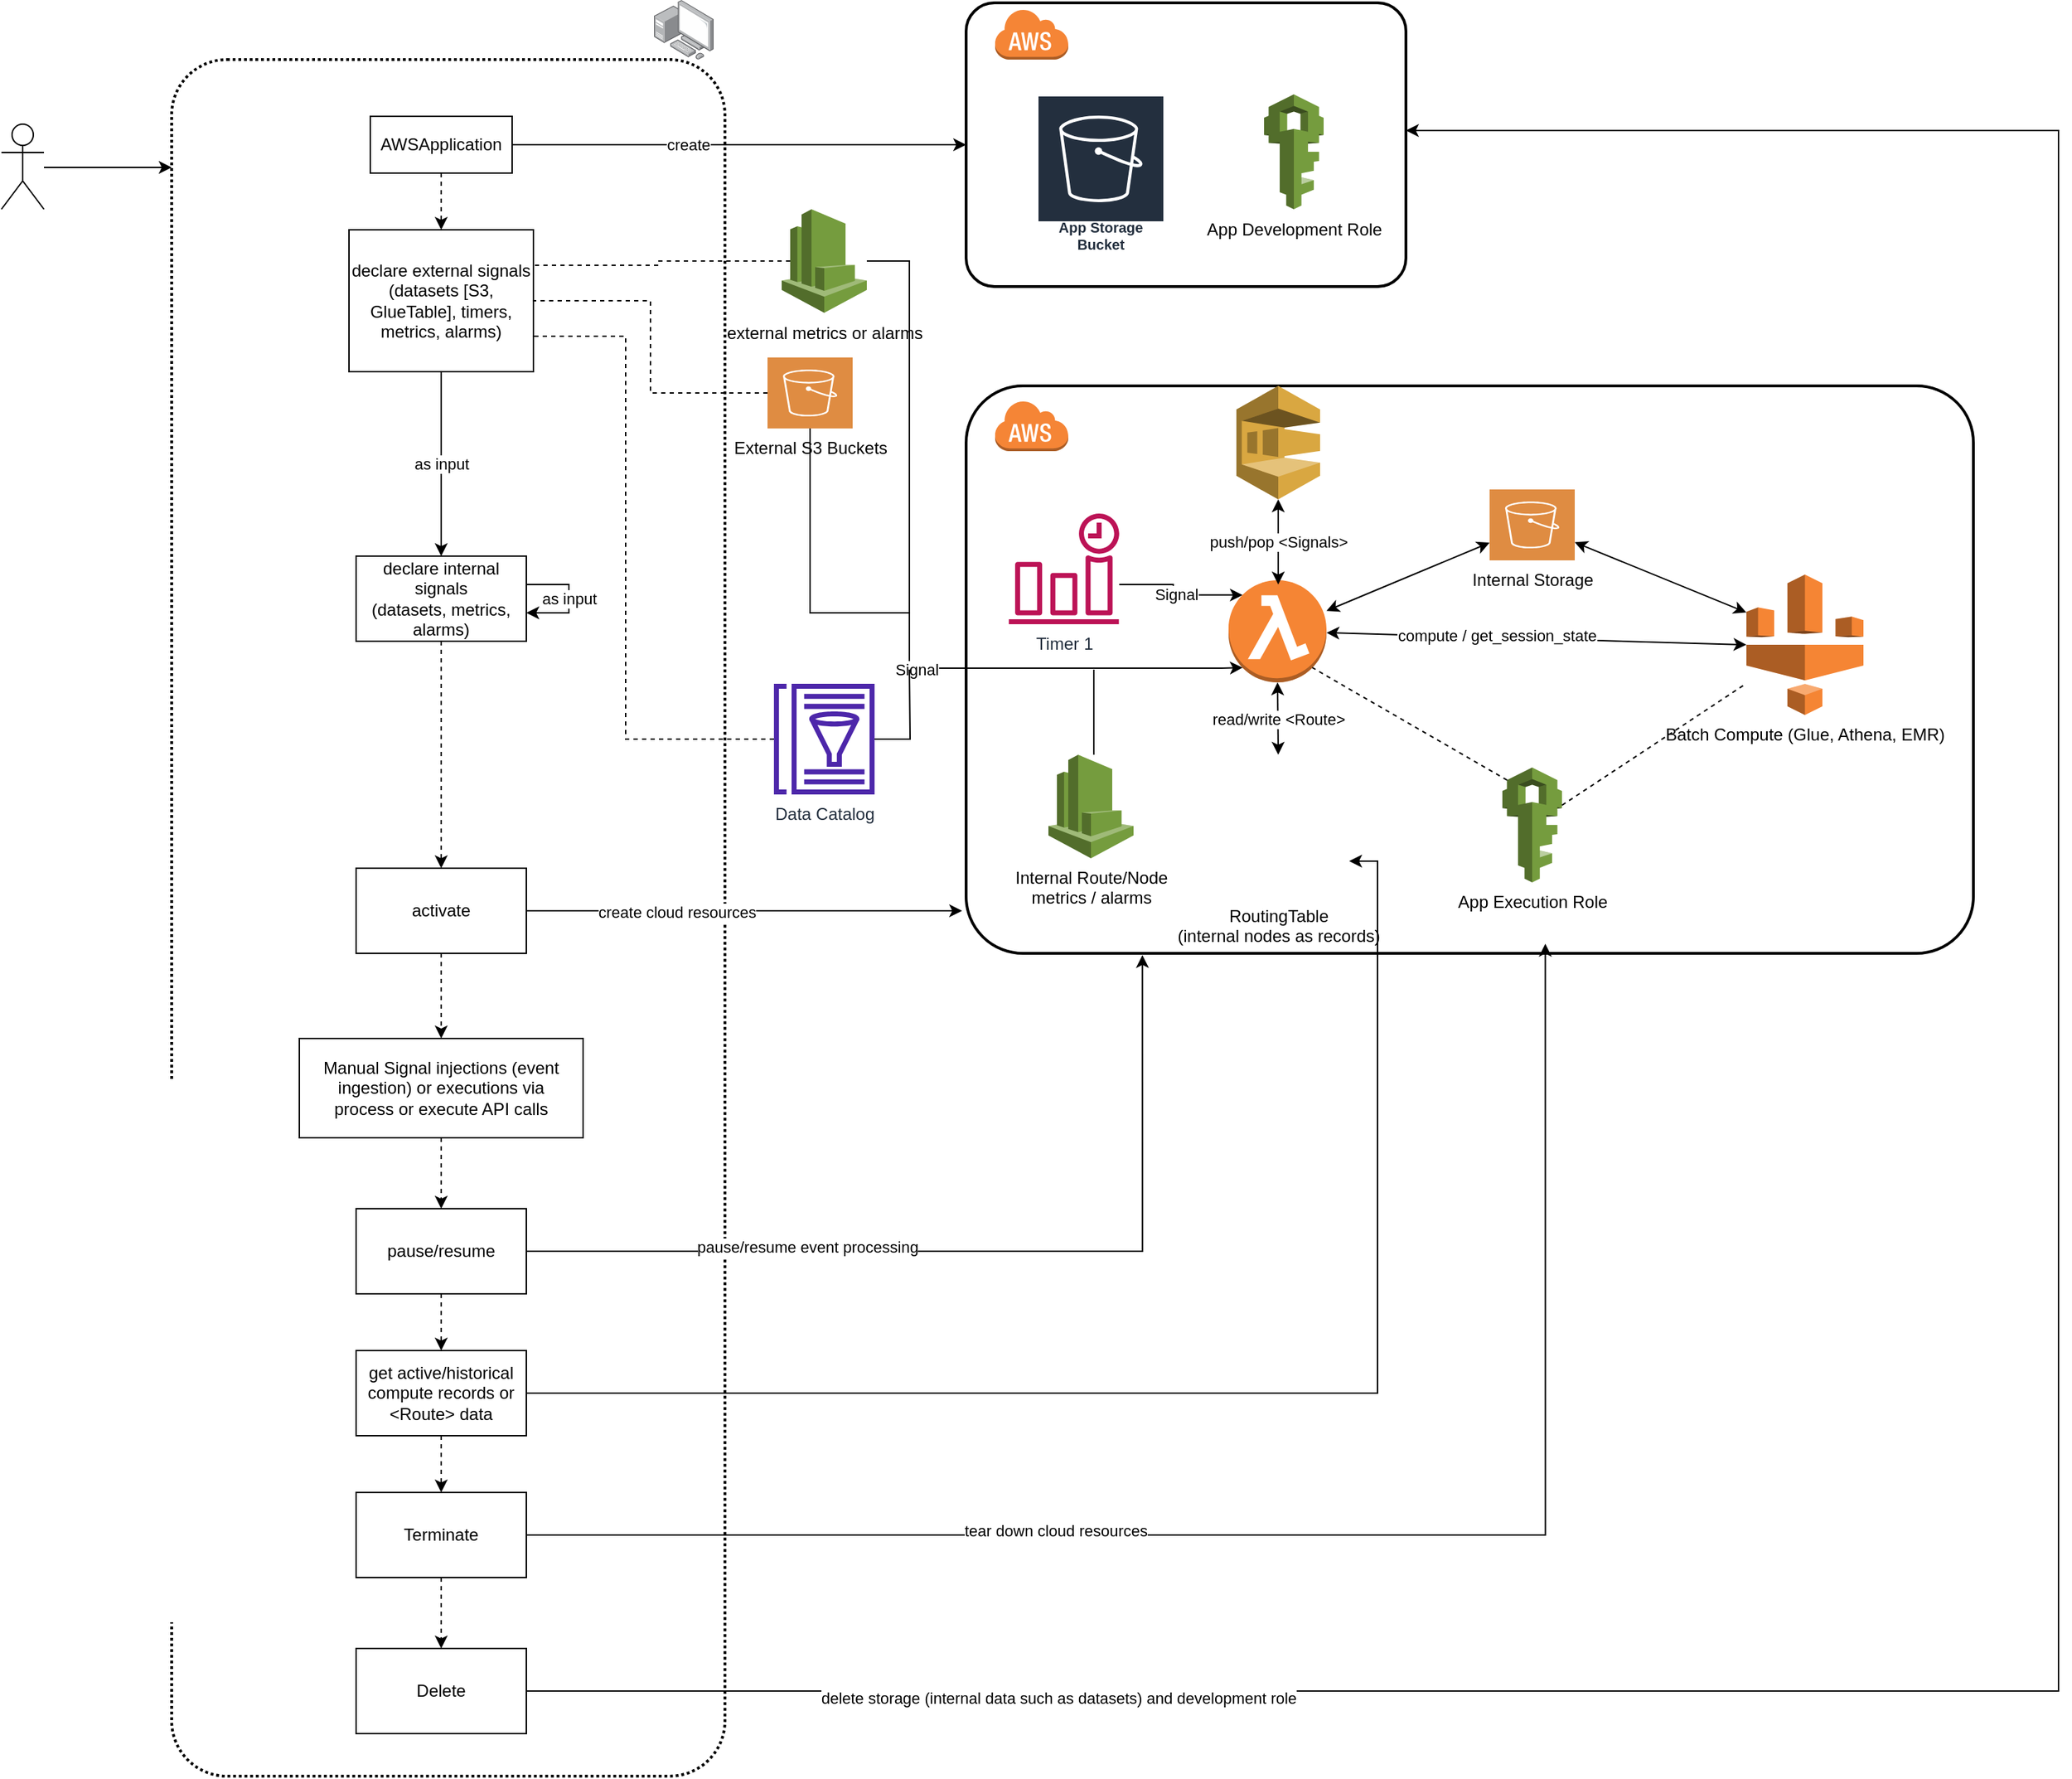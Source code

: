 <mxfile version="17.4.4" type="device"><diagram id="3TYr1UxjW8BTOKTR6QwW" name="Page-1"><mxGraphModel dx="1597" dy="868" grid="1" gridSize="10" guides="1" tooltips="1" connect="1" arrows="1" fold="1" page="1" pageScale="1" pageWidth="850" pageHeight="1100" math="0" shadow="0"><root><mxCell id="0"/><mxCell id="1" parent="0"/><mxCell id="UujGsBkIJkQnRJ7GjVX5-37" value="" style="rounded=1;arcSize=10;dashed=0;fillColor=none;gradientColor=none;strokeWidth=2;" parent="1" vertex="1"><mxGeometry x="680" y="80" width="310" height="200" as="geometry"/></mxCell><mxCell id="UujGsBkIJkQnRJ7GjVX5-6" style="edgeStyle=orthogonalEdgeStyle;rounded=0;orthogonalLoop=1;jettySize=auto;html=1;" parent="1" source="UujGsBkIJkQnRJ7GjVX5-1" edge="1"><mxGeometry relative="1" as="geometry"><mxPoint x="120" y="196" as="targetPoint"/><Array as="points"><mxPoint x="120" y="196"/></Array></mxGeometry></mxCell><mxCell id="UujGsBkIJkQnRJ7GjVX5-1" value="" style="shape=umlActor;verticalLabelPosition=bottom;verticalAlign=top;html=1;outlineConnect=0;" parent="1" vertex="1"><mxGeometry y="165.5" width="30" height="60" as="geometry"/></mxCell><mxCell id="UujGsBkIJkQnRJ7GjVX5-3" value="" style="points=[];aspect=fixed;html=1;align=center;shadow=0;dashed=0;image;image=img/lib/allied_telesis/computer_and_terminals/Personal_Computer_with_Server.svg;" parent="1" vertex="1"><mxGeometry x="460" y="78" width="42" height="42" as="geometry"/></mxCell><mxCell id="UujGsBkIJkQnRJ7GjVX5-4" value="" style="rounded=1;arcSize=10;dashed=1;fillColor=none;gradientColor=none;dashPattern=1 1;strokeWidth=2;" parent="1" vertex="1"><mxGeometry x="120" y="120" width="390" height="1210" as="geometry"/></mxCell><mxCell id="UujGsBkIJkQnRJ7GjVX5-11" style="edgeStyle=orthogonalEdgeStyle;rounded=0;orthogonalLoop=1;jettySize=auto;html=1;entryX=0;entryY=0.5;entryDx=0;entryDy=0;" parent="1" source="UujGsBkIJkQnRJ7GjVX5-5" target="UujGsBkIJkQnRJ7GjVX5-37" edge="1"><mxGeometry relative="1" as="geometry"><mxPoint x="680" y="195" as="targetPoint"/></mxGeometry></mxCell><mxCell id="UujGsBkIJkQnRJ7GjVX5-12" value="create" style="edgeLabel;html=1;align=center;verticalAlign=middle;resizable=0;points=[];" parent="UujGsBkIJkQnRJ7GjVX5-11" vertex="1" connectable="0"><mxGeometry x="-0.229" relative="1" as="geometry"><mxPoint as="offset"/></mxGeometry></mxCell><mxCell id="UujGsBkIJkQnRJ7GjVX5-15" style="edgeStyle=orthogonalEdgeStyle;rounded=0;orthogonalLoop=1;jettySize=auto;html=1;entryX=0.5;entryY=0;entryDx=0;entryDy=0;dashed=1;" parent="1" source="UujGsBkIJkQnRJ7GjVX5-5" target="UujGsBkIJkQnRJ7GjVX5-13" edge="1"><mxGeometry relative="1" as="geometry"/></mxCell><mxCell id="UujGsBkIJkQnRJ7GjVX5-5" value="AWSApplication" style="rounded=0;whiteSpace=wrap;html=1;" parent="1" vertex="1"><mxGeometry x="260" y="160" width="100" height="40" as="geometry"/></mxCell><mxCell id="UujGsBkIJkQnRJ7GjVX5-8" value="App Storage Bucket" style="sketch=0;outlineConnect=0;fontColor=#232F3E;gradientColor=none;strokeColor=#ffffff;fillColor=#232F3E;dashed=0;verticalLabelPosition=middle;verticalAlign=bottom;align=center;html=1;whiteSpace=wrap;fontSize=10;fontStyle=1;spacing=3;shape=mxgraph.aws4.productIcon;prIcon=mxgraph.aws4.s3;" parent="1" vertex="1"><mxGeometry x="730" y="145" width="90" height="115" as="geometry"/></mxCell><mxCell id="UujGsBkIJkQnRJ7GjVX5-9" value="App Development Role" style="outlineConnect=0;dashed=0;verticalLabelPosition=bottom;verticalAlign=top;align=center;html=1;shape=mxgraph.aws3.iam;fillColor=#759C3E;gradientColor=none;" parent="1" vertex="1"><mxGeometry x="890" y="144.5" width="42" height="81" as="geometry"/></mxCell><mxCell id="UujGsBkIJkQnRJ7GjVX5-16" value="as input" style="edgeStyle=orthogonalEdgeStyle;rounded=0;orthogonalLoop=1;jettySize=auto;html=1;entryX=0.5;entryY=0;entryDx=0;entryDy=0;" parent="1" source="UujGsBkIJkQnRJ7GjVX5-13" target="UujGsBkIJkQnRJ7GjVX5-14" edge="1"><mxGeometry relative="1" as="geometry"/></mxCell><mxCell id="UujGsBkIJkQnRJ7GjVX5-13" value="&lt;div&gt;declare external signals&lt;/div&gt;&lt;div&gt;(datasets [S3, GlueTable], timers, metrics, alarms)&lt;br&gt;&lt;/div&gt;" style="rounded=0;whiteSpace=wrap;html=1;" parent="1" vertex="1"><mxGeometry x="245" y="240" width="130" height="100" as="geometry"/></mxCell><mxCell id="UujGsBkIJkQnRJ7GjVX5-18" style="edgeStyle=orthogonalEdgeStyle;rounded=0;orthogonalLoop=1;jettySize=auto;html=1;entryX=0.5;entryY=0;entryDx=0;entryDy=0;dashed=1;" parent="1" source="UujGsBkIJkQnRJ7GjVX5-14" target="UujGsBkIJkQnRJ7GjVX5-17" edge="1"><mxGeometry relative="1" as="geometry"/></mxCell><mxCell id="UujGsBkIJkQnRJ7GjVX5-14" value="&lt;div&gt;declare internal signals&lt;/div&gt;&lt;div&gt;(datasets, metrics, alarms)&lt;br&gt;&lt;/div&gt;" style="rounded=0;whiteSpace=wrap;html=1;" parent="1" vertex="1"><mxGeometry x="250" y="470" width="120" height="60" as="geometry"/></mxCell><mxCell id="UujGsBkIJkQnRJ7GjVX5-57" style="edgeStyle=orthogonalEdgeStyle;rounded=0;orthogonalLoop=1;jettySize=auto;html=1;entryX=-0.004;entryY=0.925;entryDx=0;entryDy=0;entryPerimeter=0;endArrow=classic;endFill=1;" parent="1" source="UujGsBkIJkQnRJ7GjVX5-17" target="UujGsBkIJkQnRJ7GjVX5-19" edge="1"><mxGeometry relative="1" as="geometry"/></mxCell><mxCell id="UujGsBkIJkQnRJ7GjVX5-58" value="create cloud resources" style="edgeLabel;html=1;align=center;verticalAlign=middle;resizable=0;points=[];" parent="UujGsBkIJkQnRJ7GjVX5-57" vertex="1" connectable="0"><mxGeometry x="-0.31" y="-1" relative="1" as="geometry"><mxPoint as="offset"/></mxGeometry></mxCell><mxCell id="UujGsBkIJkQnRJ7GjVX5-60" style="edgeStyle=orthogonalEdgeStyle;rounded=0;orthogonalLoop=1;jettySize=auto;html=1;endArrow=classic;endFill=1;dashed=1;" parent="1" source="UujGsBkIJkQnRJ7GjVX5-17" target="UujGsBkIJkQnRJ7GjVX5-59" edge="1"><mxGeometry relative="1" as="geometry"/></mxCell><mxCell id="UujGsBkIJkQnRJ7GjVX5-17" value="activate" style="rounded=0;whiteSpace=wrap;html=1;" parent="1" vertex="1"><mxGeometry x="250" y="690" width="120" height="60" as="geometry"/></mxCell><mxCell id="UujGsBkIJkQnRJ7GjVX5-19" value="" style="rounded=1;arcSize=10;dashed=0;fillColor=none;gradientColor=none;strokeWidth=2;" parent="1" vertex="1"><mxGeometry x="680" y="350" width="710" height="400" as="geometry"/></mxCell><mxCell id="UujGsBkIJkQnRJ7GjVX5-20" style="edgeStyle=orthogonalEdgeStyle;rounded=0;orthogonalLoop=1;jettySize=auto;html=1;entryX=0.145;entryY=0.855;entryDx=0;entryDy=0;entryPerimeter=0;" parent="1" source="UujGsBkIJkQnRJ7GjVX5-21" target="UujGsBkIJkQnRJ7GjVX5-25" edge="1"><mxGeometry relative="1" as="geometry"><mxPoint x="550" y="510" as="sourcePoint"/><Array as="points"><mxPoint x="570" y="510"/><mxPoint x="640" y="510"/><mxPoint x="640" y="549"/><mxPoint x="860" y="549"/></Array><mxPoint x="840" y="550" as="targetPoint"/></mxGeometry></mxCell><mxCell id="UujGsBkIJkQnRJ7GjVX5-35" style="edgeStyle=orthogonalEdgeStyle;rounded=0;orthogonalLoop=1;jettySize=auto;html=1;entryX=1;entryY=0.5;entryDx=0;entryDy=0;dashed=1;endArrow=none;endFill=0;" parent="1" source="UujGsBkIJkQnRJ7GjVX5-21" target="UujGsBkIJkQnRJ7GjVX5-13" edge="1"><mxGeometry relative="1" as="geometry"/></mxCell><mxCell id="UujGsBkIJkQnRJ7GjVX5-21" value="External S3 Buckets" style="pointerEvents=1;shadow=0;dashed=0;html=1;strokeColor=none;fillColor=#DF8C42;labelPosition=center;verticalLabelPosition=bottom;verticalAlign=top;align=center;outlineConnect=0;shape=mxgraph.veeam2.aws_s3;" parent="1" vertex="1"><mxGeometry x="540" y="330" width="60" height="50" as="geometry"/></mxCell><mxCell id="UujGsBkIJkQnRJ7GjVX5-22" value="Signal" style="edgeStyle=orthogonalEdgeStyle;rounded=0;orthogonalLoop=1;jettySize=auto;html=1;entryX=0.145;entryY=0.145;entryDx=0;entryDy=0;entryPerimeter=0;" parent="1" source="UujGsBkIJkQnRJ7GjVX5-23" target="UujGsBkIJkQnRJ7GjVX5-25" edge="1"><mxGeometry relative="1" as="geometry"><Array as="points"><mxPoint x="826" y="490"/><mxPoint x="826" y="497"/></Array></mxGeometry></mxCell><mxCell id="UujGsBkIJkQnRJ7GjVX5-23" value="Timer 1" style="outlineConnect=0;fontColor=#232F3E;gradientColor=none;fillColor=#BC1356;strokeColor=none;dashed=0;verticalLabelPosition=bottom;verticalAlign=top;align=center;html=1;fontSize=12;fontStyle=0;aspect=fixed;pointerEvents=1;shape=mxgraph.aws4.event_time_based;" parent="1" vertex="1"><mxGeometry x="710" y="440" width="78" height="78" as="geometry"/></mxCell><mxCell id="UujGsBkIJkQnRJ7GjVX5-24" value="" style="dashed=0;html=1;shape=mxgraph.aws3.cloud;fillColor=#F58536;gradientColor=none;dashed=0;" parent="1" vertex="1"><mxGeometry x="700" y="84" width="52" height="36" as="geometry"/></mxCell><mxCell id="UujGsBkIJkQnRJ7GjVX5-25" value="" style="outlineConnect=0;dashed=0;verticalLabelPosition=bottom;verticalAlign=top;align=center;html=1;shape=mxgraph.aws3.lambda_function;fillColor=#F58534;gradientColor=none;" parent="1" vertex="1"><mxGeometry x="865" y="487" width="69" height="72" as="geometry"/></mxCell><mxCell id="UujGsBkIJkQnRJ7GjVX5-26" value="&lt;div&gt;RoutingTable&lt;/div&gt;&lt;div&gt;(internal nodes as records)&lt;br&gt; &lt;/div&gt;" style="shape=image;html=1;verticalAlign=top;verticalLabelPosition=bottom;labelBackgroundColor=#ffffff;imageAspect=0;aspect=fixed;image=https://cdn2.iconfinder.com/data/icons/amazon-aws-stencils/100/Database_copy_DynamoDB-128.png" parent="1" vertex="1"><mxGeometry x="850" y="610" width="100" height="100" as="geometry"/></mxCell><mxCell id="UujGsBkIJkQnRJ7GjVX5-27" value="Batch Compute (Glue, Athena, EMR)" style="outlineConnect=0;dashed=0;verticalLabelPosition=bottom;verticalAlign=top;align=center;html=1;shape=mxgraph.aws3.glue;fillColor=#F58534;gradientColor=none;" parent="1" vertex="1"><mxGeometry x="1230" y="483" width="82.5" height="99" as="geometry"/></mxCell><mxCell id="UujGsBkIJkQnRJ7GjVX5-28" value="Internal Storage" style="pointerEvents=1;shadow=0;dashed=0;html=1;strokeColor=none;fillColor=#DF8C42;labelPosition=center;verticalLabelPosition=bottom;verticalAlign=top;align=center;outlineConnect=0;shape=mxgraph.veeam2.aws_s3;" parent="1" vertex="1"><mxGeometry x="1049" y="423" width="60" height="50" as="geometry"/></mxCell><mxCell id="UujGsBkIJkQnRJ7GjVX5-29" value="read/write &amp;lt;Route&amp;gt;" style="endArrow=classic;startArrow=classic;html=1;exitX=0.5;exitY=0;exitDx=0;exitDy=0;entryX=0.5;entryY=1;entryDx=0;entryDy=0;entryPerimeter=0;" parent="1" source="UujGsBkIJkQnRJ7GjVX5-26" target="UujGsBkIJkQnRJ7GjVX5-25" edge="1"><mxGeometry width="50" height="50" relative="1" as="geometry"><mxPoint x="990" y="590" as="sourcePoint"/><mxPoint x="1040" y="540" as="targetPoint"/></mxGeometry></mxCell><mxCell id="UujGsBkIJkQnRJ7GjVX5-30" value="" style="endArrow=classic;startArrow=classic;html=1;" parent="1" source="UujGsBkIJkQnRJ7GjVX5-25" target="UujGsBkIJkQnRJ7GjVX5-28" edge="1"><mxGeometry width="50" height="50" relative="1" as="geometry"><mxPoint x="900.5" y="550" as="sourcePoint"/><mxPoint x="900.5" y="512.0" as="targetPoint"/></mxGeometry></mxCell><mxCell id="UujGsBkIJkQnRJ7GjVX5-31" value="" style="endArrow=classic;startArrow=classic;html=1;exitX=0;exitY=0.27;exitDx=0;exitDy=0;exitPerimeter=0;" parent="1" source="UujGsBkIJkQnRJ7GjVX5-27" target="UujGsBkIJkQnRJ7GjVX5-28" edge="1"><mxGeometry width="50" height="50" relative="1" as="geometry"><mxPoint x="935" y="455.502" as="sourcePoint"/><mxPoint x="990" y="422.824" as="targetPoint"/></mxGeometry></mxCell><mxCell id="UujGsBkIJkQnRJ7GjVX5-32" value="" style="endArrow=classic;startArrow=classic;html=1;entryX=0;entryY=0.5;entryDx=0;entryDy=0;entryPerimeter=0;" parent="1" source="UujGsBkIJkQnRJ7GjVX5-25" target="UujGsBkIJkQnRJ7GjVX5-27" edge="1"><mxGeometry width="50" height="50" relative="1" as="geometry"><mxPoint x="970" y="550" as="sourcePoint"/><mxPoint x="1020" y="500" as="targetPoint"/></mxGeometry></mxCell><mxCell id="UujGsBkIJkQnRJ7GjVX5-47" value="compute / get_session_state" style="edgeLabel;html=1;align=center;verticalAlign=middle;resizable=0;points=[];" parent="UujGsBkIJkQnRJ7GjVX5-32" vertex="1" connectable="0"><mxGeometry x="-0.19" y="2" relative="1" as="geometry"><mxPoint as="offset"/></mxGeometry></mxCell><mxCell id="UujGsBkIJkQnRJ7GjVX5-33" value="" style="outlineConnect=0;dashed=0;verticalLabelPosition=bottom;verticalAlign=top;align=center;html=1;shape=mxgraph.aws3.sqs;fillColor=#D9A741;gradientColor=none;" parent="1" vertex="1"><mxGeometry x="870.5" y="350" width="59" height="80" as="geometry"/></mxCell><mxCell id="UujGsBkIJkQnRJ7GjVX5-34" value="push/pop &amp;lt;Signals&amp;gt;" style="endArrow=classic;startArrow=classic;html=1;" parent="1" target="UujGsBkIJkQnRJ7GjVX5-33" edge="1"><mxGeometry width="50" height="50" relative="1" as="geometry"><mxPoint x="900" y="490" as="sourcePoint"/><mxPoint x="899.5" y="559" as="targetPoint"/></mxGeometry></mxCell><mxCell id="UujGsBkIJkQnRJ7GjVX5-38" value="" style="dashed=0;html=1;shape=mxgraph.aws3.cloud;fillColor=#F58536;gradientColor=none;dashed=0;" parent="1" vertex="1"><mxGeometry x="700" y="360" width="52" height="36" as="geometry"/></mxCell><mxCell id="UujGsBkIJkQnRJ7GjVX5-39" value="App Execution Role" style="outlineConnect=0;dashed=0;verticalLabelPosition=bottom;verticalAlign=top;align=center;html=1;shape=mxgraph.aws3.iam;fillColor=#759C3E;gradientColor=none;" parent="1" vertex="1"><mxGeometry x="1058" y="619" width="42" height="81" as="geometry"/></mxCell><mxCell id="UujGsBkIJkQnRJ7GjVX5-40" value="" style="endArrow=none;dashed=1;html=1;rounded=0;entryX=0.855;entryY=0.855;entryDx=0;entryDy=0;entryPerimeter=0;exitX=0.08;exitY=0.11;exitDx=0;exitDy=0;exitPerimeter=0;" parent="1" source="UujGsBkIJkQnRJ7GjVX5-39" target="UujGsBkIJkQnRJ7GjVX5-25" edge="1"><mxGeometry width="50" height="50" relative="1" as="geometry"><mxPoint x="980" y="590" as="sourcePoint"/><mxPoint x="1030" y="540" as="targetPoint"/></mxGeometry></mxCell><mxCell id="UujGsBkIJkQnRJ7GjVX5-41" value="" style="endArrow=none;dashed=1;html=1;rounded=0;" parent="1" source="UujGsBkIJkQnRJ7GjVX5-39" target="UujGsBkIJkQnRJ7GjVX5-27" edge="1"><mxGeometry width="50" height="50" relative="1" as="geometry"><mxPoint x="1071.36" y="637.91" as="sourcePoint"/><mxPoint x="933.995" y="558.56" as="targetPoint"/></mxGeometry></mxCell><mxCell id="UujGsBkIJkQnRJ7GjVX5-45" style="edgeStyle=orthogonalEdgeStyle;rounded=0;orthogonalLoop=1;jettySize=auto;html=1;endArrow=none;endFill=0;" parent="1" source="UujGsBkIJkQnRJ7GjVX5-42" edge="1"><mxGeometry relative="1" as="geometry"><mxPoint x="640" y="550" as="targetPoint"/><Array as="points"><mxPoint x="640" y="262"/><mxPoint x="640" y="550"/></Array></mxGeometry></mxCell><mxCell id="UujGsBkIJkQnRJ7GjVX5-48" value="Signal" style="edgeLabel;html=1;align=center;verticalAlign=middle;resizable=0;points=[];" parent="UujGsBkIJkQnRJ7GjVX5-45" vertex="1" connectable="0"><mxGeometry x="0.731" y="5" relative="1" as="geometry"><mxPoint y="43" as="offset"/></mxGeometry></mxCell><mxCell id="UujGsBkIJkQnRJ7GjVX5-42" value="external metrics or alarms" style="outlineConnect=0;dashed=0;verticalLabelPosition=bottom;verticalAlign=top;align=center;html=1;shape=mxgraph.aws3.cloudwatch;fillColor=#759C3E;gradientColor=none;" parent="1" vertex="1"><mxGeometry x="550" y="225.5" width="60" height="73" as="geometry"/></mxCell><mxCell id="UujGsBkIJkQnRJ7GjVX5-44" style="edgeStyle=orthogonalEdgeStyle;rounded=0;orthogonalLoop=1;jettySize=auto;html=1;entryX=1;entryY=0.25;entryDx=0;entryDy=0;dashed=1;endArrow=none;endFill=0;exitX=0.1;exitY=0.5;exitDx=0;exitDy=0;exitPerimeter=0;" parent="1" source="UujGsBkIJkQnRJ7GjVX5-42" target="UujGsBkIJkQnRJ7GjVX5-13" edge="1"><mxGeometry relative="1" as="geometry"><mxPoint x="550" y="365" as="sourcePoint"/><mxPoint x="385" y="300" as="targetPoint"/></mxGeometry></mxCell><mxCell id="UujGsBkIJkQnRJ7GjVX5-51" style="edgeStyle=orthogonalEdgeStyle;rounded=0;orthogonalLoop=1;jettySize=auto;html=1;endArrow=none;endFill=0;" parent="1" source="UujGsBkIJkQnRJ7GjVX5-46" edge="1"><mxGeometry relative="1" as="geometry"><mxPoint x="770" y="550" as="targetPoint"/><Array as="points"><mxPoint x="770" y="550"/></Array></mxGeometry></mxCell><mxCell id="UujGsBkIJkQnRJ7GjVX5-46" value="&lt;div&gt;Internal Route/Node&lt;/div&gt;&lt;div&gt;metrics / alarms&lt;br&gt;&lt;/div&gt;" style="outlineConnect=0;dashed=0;verticalLabelPosition=bottom;verticalAlign=top;align=center;html=1;shape=mxgraph.aws3.cloudwatch;fillColor=#759C3E;gradientColor=none;" parent="1" vertex="1"><mxGeometry x="738" y="610" width="60" height="73" as="geometry"/></mxCell><mxCell id="UujGsBkIJkQnRJ7GjVX5-53" style="edgeStyle=orthogonalEdgeStyle;rounded=0;orthogonalLoop=1;jettySize=auto;html=1;entryX=1;entryY=0.75;entryDx=0;entryDy=0;endArrow=none;endFill=0;dashed=1;" parent="1" source="UujGsBkIJkQnRJ7GjVX5-52" target="UujGsBkIJkQnRJ7GjVX5-13" edge="1"><mxGeometry relative="1" as="geometry"><Array as="points"><mxPoint x="440" y="599"/><mxPoint x="440" y="315"/></Array></mxGeometry></mxCell><mxCell id="UujGsBkIJkQnRJ7GjVX5-56" style="edgeStyle=orthogonalEdgeStyle;rounded=0;orthogonalLoop=1;jettySize=auto;html=1;endArrow=none;endFill=0;" parent="1" source="UujGsBkIJkQnRJ7GjVX5-52" edge="1"><mxGeometry relative="1" as="geometry"><mxPoint x="640" y="550" as="targetPoint"/></mxGeometry></mxCell><mxCell id="UujGsBkIJkQnRJ7GjVX5-52" value="Data Catalog" style="sketch=0;outlineConnect=0;fontColor=#232F3E;gradientColor=none;fillColor=#4D27AA;strokeColor=none;dashed=0;verticalLabelPosition=bottom;verticalAlign=top;align=center;html=1;fontSize=12;fontStyle=0;aspect=fixed;pointerEvents=1;shape=mxgraph.aws4.glue_data_catalog;" parent="1" vertex="1"><mxGeometry x="544" y="560" width="72" height="78" as="geometry"/></mxCell><mxCell id="UujGsBkIJkQnRJ7GjVX5-64" style="edgeStyle=orthogonalEdgeStyle;rounded=0;orthogonalLoop=1;jettySize=auto;html=1;entryX=0.5;entryY=0;entryDx=0;entryDy=0;endArrow=classic;endFill=1;dashed=1;" parent="1" source="UujGsBkIJkQnRJ7GjVX5-59" target="UujGsBkIJkQnRJ7GjVX5-61" edge="1"><mxGeometry relative="1" as="geometry"/></mxCell><mxCell id="UujGsBkIJkQnRJ7GjVX5-59" value="&lt;div&gt;Manual Signal injections (event ingestion) or executions via&lt;/div&gt;&lt;div&gt;process or execute API calls&lt;br&gt;&lt;/div&gt;" style="rounded=0;whiteSpace=wrap;html=1;" parent="1" vertex="1"><mxGeometry x="210" y="810" width="200" height="70" as="geometry"/></mxCell><mxCell id="UujGsBkIJkQnRJ7GjVX5-62" style="edgeStyle=orthogonalEdgeStyle;rounded=0;orthogonalLoop=1;jettySize=auto;html=1;entryX=0.175;entryY=1.003;entryDx=0;entryDy=0;entryPerimeter=0;endArrow=classic;endFill=1;" parent="1" source="UujGsBkIJkQnRJ7GjVX5-61" target="UujGsBkIJkQnRJ7GjVX5-19" edge="1"><mxGeometry relative="1" as="geometry"/></mxCell><mxCell id="UujGsBkIJkQnRJ7GjVX5-63" value="pause/resume event processing" style="edgeLabel;html=1;align=center;verticalAlign=middle;resizable=0;points=[];" parent="UujGsBkIJkQnRJ7GjVX5-62" vertex="1" connectable="0"><mxGeometry x="-0.384" y="3" relative="1" as="geometry"><mxPoint as="offset"/></mxGeometry></mxCell><mxCell id="UujGsBkIJkQnRJ7GjVX5-69" style="edgeStyle=orthogonalEdgeStyle;rounded=0;orthogonalLoop=1;jettySize=auto;html=1;entryX=0.5;entryY=0;entryDx=0;entryDy=0;endArrow=classic;endFill=1;dashed=1;" parent="1" source="UujGsBkIJkQnRJ7GjVX5-61" target="UujGsBkIJkQnRJ7GjVX5-67" edge="1"><mxGeometry relative="1" as="geometry"/></mxCell><mxCell id="UujGsBkIJkQnRJ7GjVX5-61" value="pause/resume" style="rounded=0;whiteSpace=wrap;html=1;" parent="1" vertex="1"><mxGeometry x="250" y="930" width="120" height="60" as="geometry"/></mxCell><mxCell id="UujGsBkIJkQnRJ7GjVX5-66" value="as input" style="edgeStyle=orthogonalEdgeStyle;rounded=0;orthogonalLoop=1;jettySize=auto;html=1;endArrow=classic;endFill=1;" parent="1" source="UujGsBkIJkQnRJ7GjVX5-14" target="UujGsBkIJkQnRJ7GjVX5-14" edge="1"><mxGeometry relative="1" as="geometry"><Array as="points"><mxPoint x="400" y="500"/></Array></mxGeometry></mxCell><mxCell id="UujGsBkIJkQnRJ7GjVX5-68" style="edgeStyle=orthogonalEdgeStyle;rounded=0;orthogonalLoop=1;jettySize=auto;html=1;entryX=1;entryY=0.75;entryDx=0;entryDy=0;endArrow=classic;endFill=1;" parent="1" source="UujGsBkIJkQnRJ7GjVX5-67" target="UujGsBkIJkQnRJ7GjVX5-26" edge="1"><mxGeometry relative="1" as="geometry"/></mxCell><mxCell id="UujGsBkIJkQnRJ7GjVX5-73" style="edgeStyle=orthogonalEdgeStyle;rounded=0;orthogonalLoop=1;jettySize=auto;html=1;entryX=0.5;entryY=0;entryDx=0;entryDy=0;endArrow=classic;endFill=1;dashed=1;" parent="1" source="UujGsBkIJkQnRJ7GjVX5-67" target="UujGsBkIJkQnRJ7GjVX5-70" edge="1"><mxGeometry relative="1" as="geometry"/></mxCell><mxCell id="UujGsBkIJkQnRJ7GjVX5-67" value="get active/historical compute records or &amp;lt;Route&amp;gt; data" style="rounded=0;whiteSpace=wrap;html=1;" parent="1" vertex="1"><mxGeometry x="250" y="1030" width="120" height="60" as="geometry"/></mxCell><mxCell id="UujGsBkIJkQnRJ7GjVX5-71" style="edgeStyle=orthogonalEdgeStyle;rounded=0;orthogonalLoop=1;jettySize=auto;html=1;entryX=0.575;entryY=0.983;entryDx=0;entryDy=0;entryPerimeter=0;endArrow=classic;endFill=1;" parent="1" source="UujGsBkIJkQnRJ7GjVX5-70" target="UujGsBkIJkQnRJ7GjVX5-19" edge="1"><mxGeometry relative="1" as="geometry"/></mxCell><mxCell id="UujGsBkIJkQnRJ7GjVX5-72" value="tear down cloud resources" style="edgeLabel;html=1;align=center;verticalAlign=middle;resizable=0;points=[];" parent="UujGsBkIJkQnRJ7GjVX5-71" vertex="1" connectable="0"><mxGeometry x="-0.343" y="3" relative="1" as="geometry"><mxPoint as="offset"/></mxGeometry></mxCell><mxCell id="UujGsBkIJkQnRJ7GjVX5-76" style="edgeStyle=orthogonalEdgeStyle;rounded=0;orthogonalLoop=1;jettySize=auto;html=1;endArrow=classic;endFill=1;dashed=1;" parent="1" source="UujGsBkIJkQnRJ7GjVX5-70" target="UujGsBkIJkQnRJ7GjVX5-74" edge="1"><mxGeometry relative="1" as="geometry"/></mxCell><mxCell id="UujGsBkIJkQnRJ7GjVX5-70" value="Terminate" style="rounded=0;whiteSpace=wrap;html=1;" parent="1" vertex="1"><mxGeometry x="250" y="1130" width="120" height="60" as="geometry"/></mxCell><mxCell id="UujGsBkIJkQnRJ7GjVX5-75" style="edgeStyle=orthogonalEdgeStyle;rounded=0;orthogonalLoop=1;jettySize=auto;html=1;entryX=1;entryY=0.45;entryDx=0;entryDy=0;entryPerimeter=0;endArrow=classic;endFill=1;" parent="1" source="UujGsBkIJkQnRJ7GjVX5-74" target="UujGsBkIJkQnRJ7GjVX5-37" edge="1"><mxGeometry relative="1" as="geometry"><Array as="points"><mxPoint x="1450" y="1270"/><mxPoint x="1450" y="170"/></Array></mxGeometry></mxCell><mxCell id="UujGsBkIJkQnRJ7GjVX5-77" value="delete storage (internal data such as datasets) and development role" style="edgeLabel;html=1;align=center;verticalAlign=middle;resizable=0;points=[];" parent="UujGsBkIJkQnRJ7GjVX5-75" vertex="1" connectable="0"><mxGeometry x="-0.715" y="-5" relative="1" as="geometry"><mxPoint x="-1" as="offset"/></mxGeometry></mxCell><mxCell id="UujGsBkIJkQnRJ7GjVX5-74" value="Delete" style="rounded=0;whiteSpace=wrap;html=1;" parent="1" vertex="1"><mxGeometry x="250" y="1240" width="120" height="60" as="geometry"/></mxCell></root></mxGraphModel></diagram></mxfile>